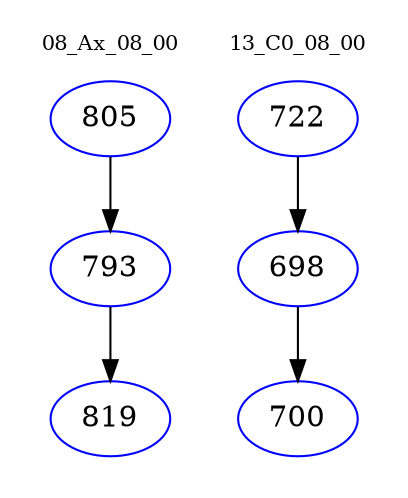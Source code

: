 digraph{
subgraph cluster_0 {
color = white
label = "08_Ax_08_00";
fontsize=10;
T0_805 [label="805", color="blue"]
T0_805 -> T0_793 [color="black"]
T0_793 [label="793", color="blue"]
T0_793 -> T0_819 [color="black"]
T0_819 [label="819", color="blue"]
}
subgraph cluster_1 {
color = white
label = "13_C0_08_00";
fontsize=10;
T1_722 [label="722", color="blue"]
T1_722 -> T1_698 [color="black"]
T1_698 [label="698", color="blue"]
T1_698 -> T1_700 [color="black"]
T1_700 [label="700", color="blue"]
}
}
